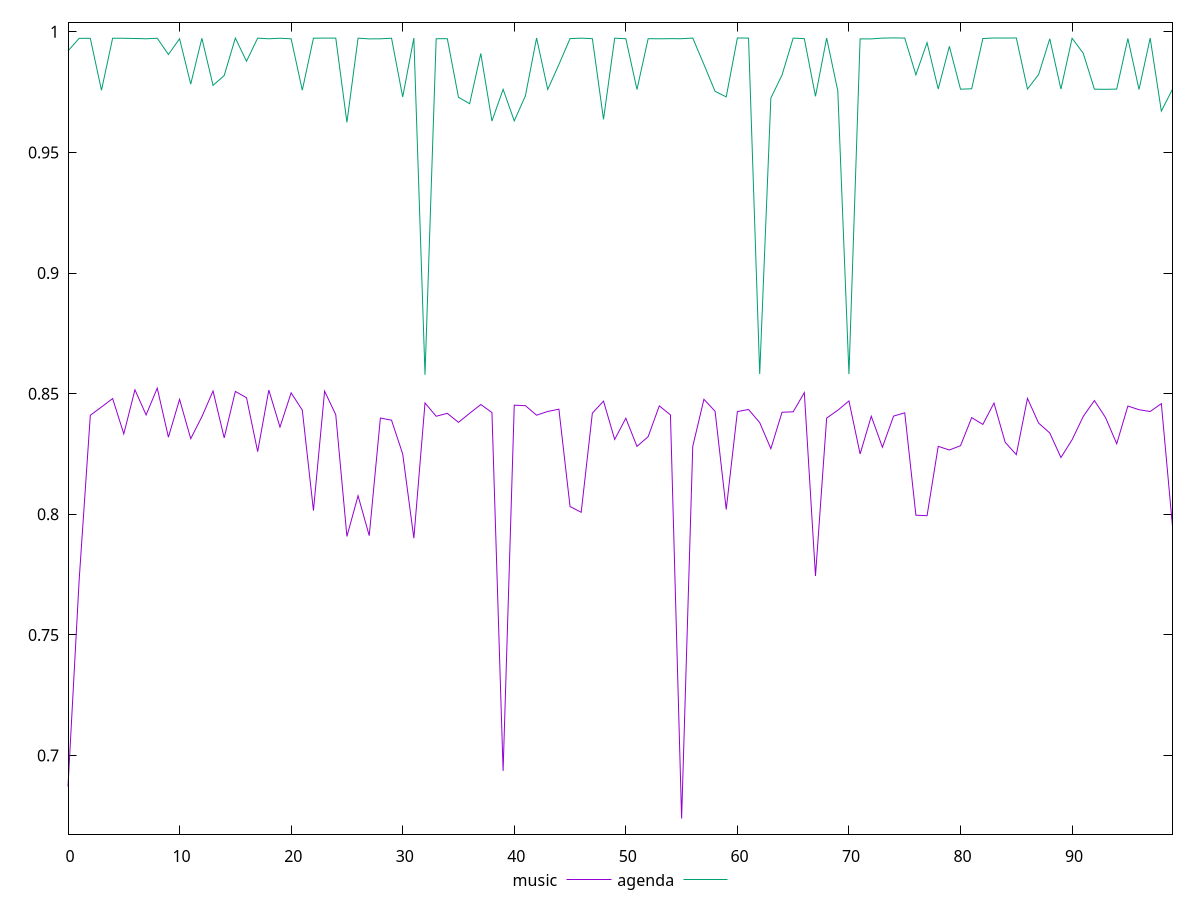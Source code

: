 reset

$music <<EOF
0 0.687180243069342
1 0.7727698835733513
2 0.8410403398457489
3 0.8444785087017809
4 0.8479740587711153
5 0.8333434730486475
6 0.8516156895099674
7 0.8411965622260311
8 0.8522970107577156
9 0.8319605143506237
10 0.8476475546889866
11 0.8313475730462936
12 0.840435899517382
13 0.8511193803128984
14 0.8316805882663253
15 0.8509201008380904
16 0.8483066527550115
17 0.8259823688498829
18 0.8514905451611257
19 0.8361429209873501
20 0.8503380495737445
21 0.8431963767023783
22 0.8015580436214294
23 0.8510511881057468
24 0.8412747707156004
25 0.790830330678977
26 0.807700754933073
27 0.7911440380801692
28 0.8398905548649109
29 0.8389978774016759
30 0.8250194897121398
31 0.7900877676051989
32 0.8461645855218056
33 0.8406402869393308
34 0.8418422279468403
35 0.8381183339309424
36 0.8418677339464304
37 0.8454952394582501
38 0.8421948836992914
39 0.6936803816049896
40 0.8452270507283131
41 0.8450256485236335
42 0.8410671909637437
43 0.842631860280838
44 0.8435699573381368
45 0.8032120737655802
46 0.8008420422564108
47 0.8419294818383135
48 0.846910421162232
49 0.8310328787548209
50 0.8398030768057846
51 0.8281504136029736
52 0.8321795327434899
53 0.8449385623001138
54 0.8412023212728389
55 0.6739137837091428
56 0.8281706685495108
57 0.8476646618804861
58 0.8427042298168241
59 0.8019973169522382
60 0.8425875268828693
61 0.8434355595466204
62 0.8380049124489158
63 0.8271919630408628
64 0.8422893167568078
65 0.8424829614685393
66 0.850431971521384
67 0.7744498473326549
68 0.839875503484683
69 0.8431287325864092
70 0.8469845668252108
71 0.8250102371748388
72 0.8406386993632868
73 0.8277953541514985
74 0.8407053835239263
75 0.8420662300302976
76 0.7996279693906684
77 0.799416457764665
78 0.8281685335087164
79 0.826649570152495
80 0.8284364553972497
81 0.8400626292495978
82 0.837265305143585
83 0.8461035957039094
84 0.8298749943671241
85 0.8247309146903834
86 0.8480450484907339
87 0.8377997843347199
88 0.8337058772283189
89 0.8235341290732053
90 0.8308985268649964
91 0.8405546316507189
92 0.8471449871928727
93 0.8400737199637446
94 0.8292415569044685
95 0.8448694632344478
96 0.8433534100736025
97 0.8426021541991717
98 0.8458835024607079
99 0.79500901914717
EOF

$agenda <<EOF
0 0.9920691286046198
1 0.9972670419200401
2 0.997292702190395
3 0.9757388742128786
4 0.9973233532726254
5 0.997300229099843
6 0.9972074497752129
7 0.9970893518490268
8 0.9973162312881572
9 0.9905835120065523
10 0.9970950548148083
11 0.97829875972566
12 0.9973047727820998
13 0.9777761017139964
14 0.9818562663930333
15 0.9973818924746535
16 0.9877801670680612
17 0.9973552665135272
18 0.9970870452336912
19 0.9973166482485919
20 0.9970827960265369
21 0.9757602734574122
22 0.99732919475846
23 0.9973680680256374
24 0.9973782333378004
25 0.9624634793030395
26 0.9973387778422323
27 0.9970436870254697
28 0.9970827960265369
29 0.9973205867940608
30 0.9729857048710531
31 0.9973889159396561
32 0.857831345976873
33 0.997105316190974
34 0.9971179328719189
35 0.9728334611845808
36 0.9701884497131136
37 0.9909802184474692
38 0.9629963197001946
39 0.976145656059547
40 0.9630610042432572
41 0.973458639653957
42 0.9974034320772022
43 0.976089575432608
44 0.986404063209676
45 0.9971666799525976
46 0.9973533702089058
47 0.9971367624441797
48 0.963703727982806
49 0.9973302131856313
50 0.9971103148048563
51 0.9760795370180066
52 0.9971325821631385
53 0.9970827166252172
54 0.997136904791958
55 0.9971285613484616
56 0.997386543399075
57 0.9864432997322953
58 0.975283542513946
59 0.973014948804164
60 0.9974222486535854
61 0.9973627751403177
62 0.8581204734701907
63 0.9725313229325724
64 0.982050732625131
65 0.99737919803225
66 0.9971319265750531
67 0.9732539974889487
68 0.9973846705836746
69 0.9755018223441718
70 0.8580820357941348
71 0.997033042618009
72 0.9970431255908412
73 0.9973717312123149
74 0.9974497564732672
75 0.9973833312975002
76 0.982155244546581
77 0.9954973819004816
78 0.9762795777166791
79 0.9939560822057859
80 0.9761960684910863
81 0.9763631779712548
82 0.9971916996691271
83 0.9974158680706335
84 0.997384565042904
85 0.9974346426690807
86 0.9762442688179458
87 0.9822798247480995
88 0.9970848093894751
89 0.9762324935751933
90 0.9973023902597604
91 0.9910977428760219
92 0.9762077974909483
93 0.9761401630794445
94 0.9762369927466769
95 0.9971979652531116
96 0.9760649819629492
97 0.9973957148140213
98 0.9671114581554088
99 0.9761830508678425
EOF

set key outside below
set xrange [0:99]
set yrange [0.6674430642538604:1.0039204759285496]
set trange [0.6674430642538604:1.0039204759285496]
set terminal svg size 640, 520 enhanced background rgb 'white'
set output "reports/report_00032_2021-02-25T10-28-15.087Z/meta/pScore/comparison/line/0_vs_1.svg"

plot $music title "music" with line, \
     $agenda title "agenda" with line

reset
